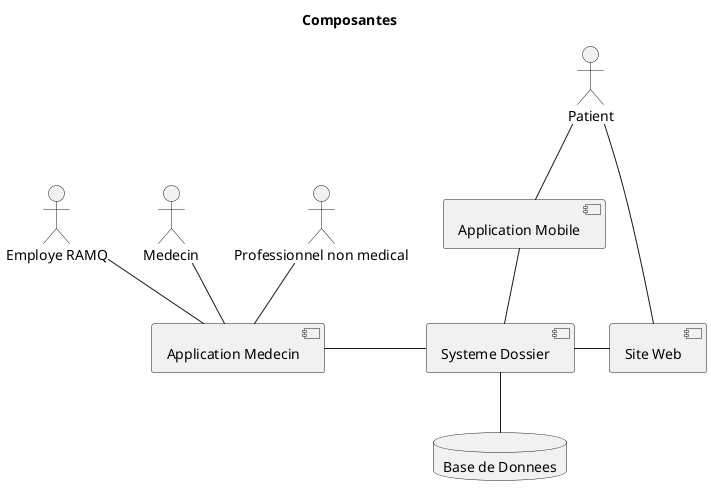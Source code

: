 @startuml composantes

title Composantes

actor "Employe RAMQ" as RAMQ
actor Medecin as M
actor Patient as P
actor "Professionnel non medical" as PM
[Application Medecin] as AM
[Site Web] as WWW
[Application Mobile] as MOB
database "Base de Donnees" as BD
[Systeme Dossier] as S

RAMQ -- AM
M -- AM
PM -- AM
P -- WWW
P -- MOB
S -- BD
MOB -down- S
AM - S
S - WWW


@enduml

Les utilisateurs ont acces a plusieurs interfaces
d'utilisation pour acceder au systeme dossier. Celui-ci gere les
requetes des utilisateurs et fait les appels a la BD